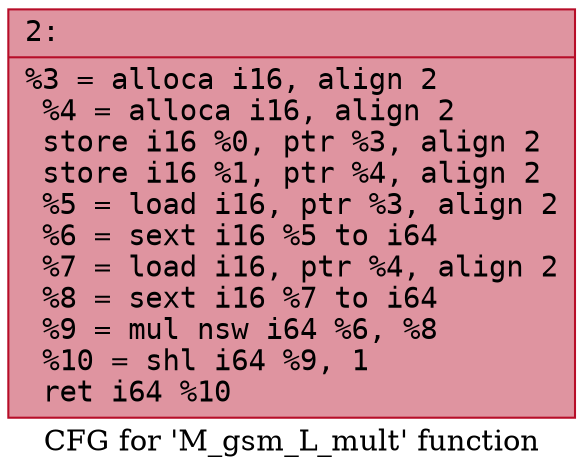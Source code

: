 digraph "CFG for 'M_gsm_L_mult' function" {
	label="CFG for 'M_gsm_L_mult' function";

	Node0x600000843d40 [shape=record,color="#b70d28ff", style=filled, fillcolor="#b70d2870" fontname="Courier",label="{2:\l|  %3 = alloca i16, align 2\l  %4 = alloca i16, align 2\l  store i16 %0, ptr %3, align 2\l  store i16 %1, ptr %4, align 2\l  %5 = load i16, ptr %3, align 2\l  %6 = sext i16 %5 to i64\l  %7 = load i16, ptr %4, align 2\l  %8 = sext i16 %7 to i64\l  %9 = mul nsw i64 %6, %8\l  %10 = shl i64 %9, 1\l  ret i64 %10\l}"];
}
